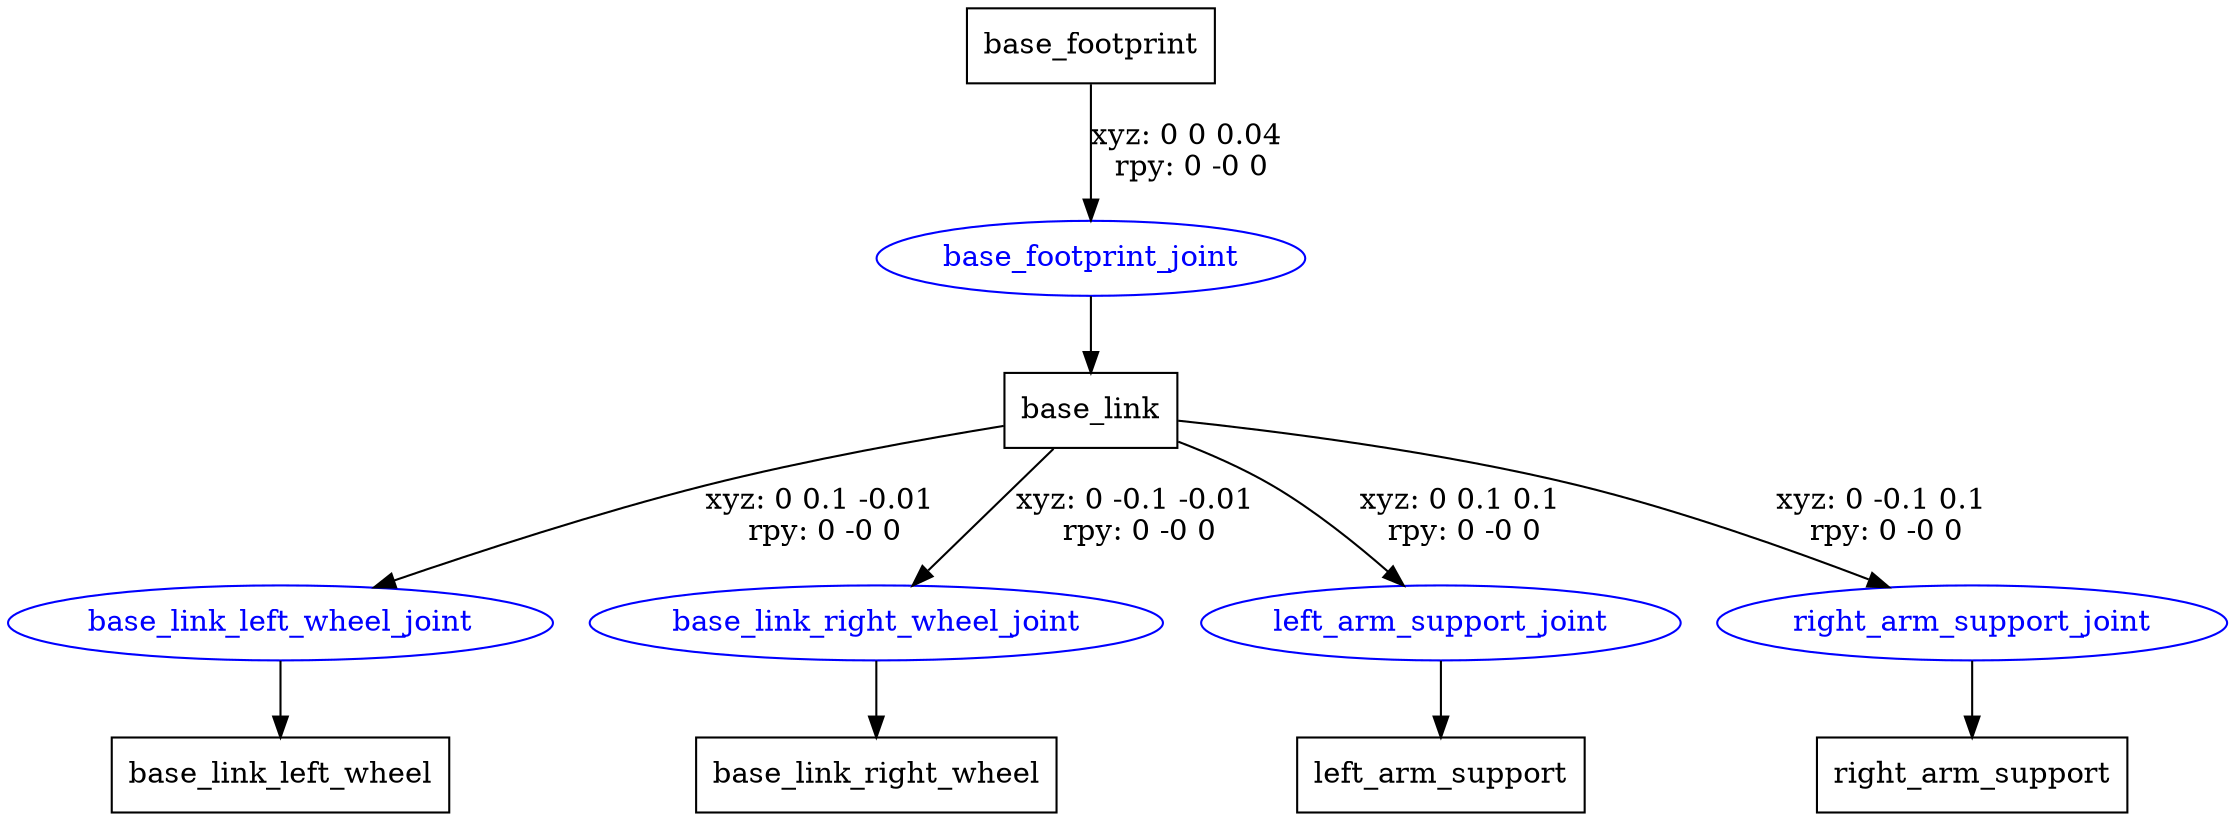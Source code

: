 digraph G {
node [shape=box];
"base_footprint" [label="base_footprint"];
"base_link" [label="base_link"];
"base_link_left_wheel" [label="base_link_left_wheel"];
"base_link_right_wheel" [label="base_link_right_wheel"];
"left_arm_support" [label="left_arm_support"];
"right_arm_support" [label="right_arm_support"];
node [shape=ellipse, color=blue, fontcolor=blue];
"base_footprint" -> "base_footprint_joint" [label="xyz: 0 0 0.04 \nrpy: 0 -0 0"]
"base_footprint_joint" -> "base_link"
"base_link" -> "base_link_left_wheel_joint" [label="xyz: 0 0.1 -0.01 \nrpy: 0 -0 0"]
"base_link_left_wheel_joint" -> "base_link_left_wheel"
"base_link" -> "base_link_right_wheel_joint" [label="xyz: 0 -0.1 -0.01 \nrpy: 0 -0 0"]
"base_link_right_wheel_joint" -> "base_link_right_wheel"
"base_link" -> "left_arm_support_joint" [label="xyz: 0 0.1 0.1 \nrpy: 0 -0 0"]
"left_arm_support_joint" -> "left_arm_support"
"base_link" -> "right_arm_support_joint" [label="xyz: 0 -0.1 0.1 \nrpy: 0 -0 0"]
"right_arm_support_joint" -> "right_arm_support"
}
